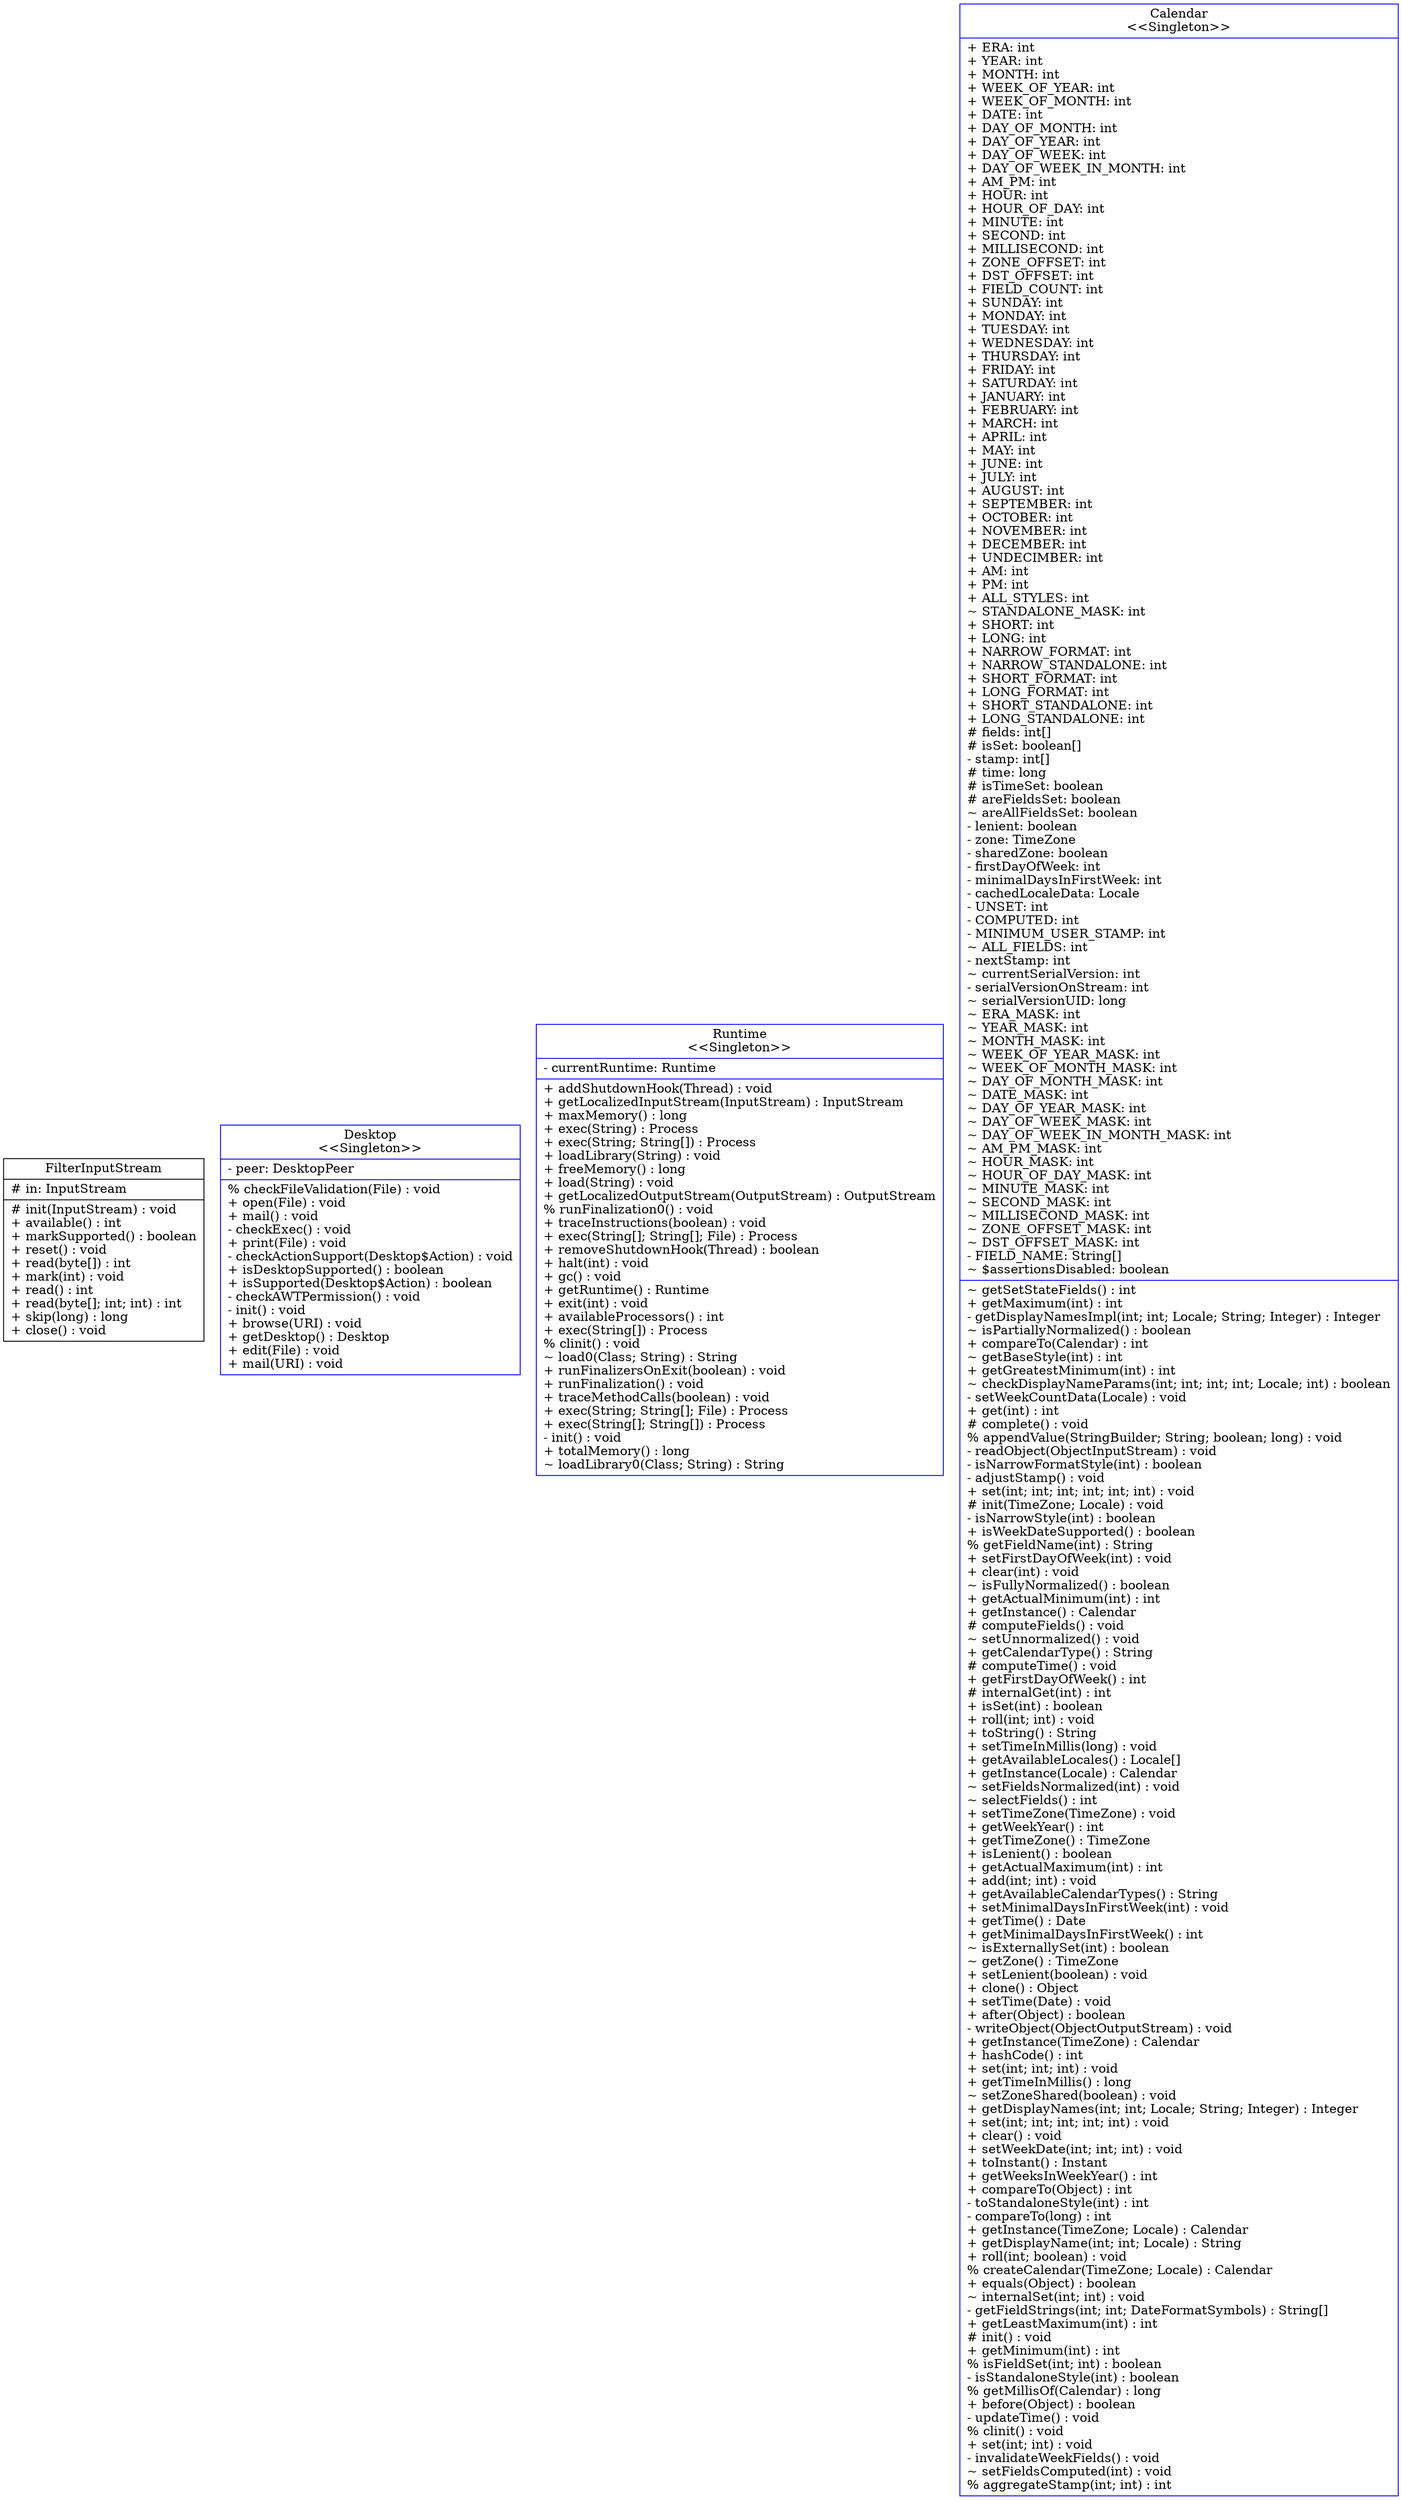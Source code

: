digraph model{
rankdir = BT;
FilterInputStream [
shape="record",
label = "{FilterInputStream| # in: InputStream\l|# init(InputStream) : void\l+ available() : int\l+ markSupported() : boolean\l+ reset() : void\l+ read(byte[]) : int\l+ mark(int) : void\l+ read() : int\l+ read(byte[]; int; int) : int\l+ skip(long) : long\l+ close() : void\l}"
];

Desktop [
shape="record",color=blue
label = "{Desktop\n\<\<Singleton\>\>|- peer: DesktopPeer\l|% checkFileValidation(File) : void\l+ open(File) : void\l+ mail() : void\l- checkExec() : void\l+ print(File) : void\l- checkActionSupport(Desktop$Action) : void\l+ isDesktopSupported() : boolean\l+ isSupported(Desktop$Action) : boolean\l- checkAWTPermission() : void\l- init() : void\l+ browse(URI) : void\l+ getDesktop() : Desktop\l+ edit(File) : void\l+ mail(URI) : void\l}"
];

Runtime [
shape="record",color=blue
label = "{Runtime\n\<\<Singleton\>\>|- currentRuntime: Runtime\l|+ addShutdownHook(Thread) : void\l+ getLocalizedInputStream(InputStream) : InputStream\l+ maxMemory() : long\l+ exec(String) : Process\l+ exec(String; String[]) : Process\l+ loadLibrary(String) : void\l+ freeMemory() : long\l+ load(String) : void\l+ getLocalizedOutputStream(OutputStream) : OutputStream\l% runFinalization0() : void\l+ traceInstructions(boolean) : void\l+ exec(String[]; String[]; File) : Process\l+ removeShutdownHook(Thread) : boolean\l+ halt(int) : void\l+ gc() : void\l+ getRuntime() : Runtime\l+ exit(int) : void\l+ availableProcessors() : int\l+ exec(String[]) : Process\l% clinit() : void\l~ load0(Class; String) : String\l+ runFinalizersOnExit(boolean) : void\l+ runFinalization() : void\l+ traceMethodCalls(boolean) : void\l+ exec(String; String[]; File) : Process\l+ exec(String[]; String[]) : Process\l- init() : void\l+ totalMemory() : long\l~ loadLibrary0(Class; String) : String\l}"
];

Calendar [
shape="record",color=blue
label = "{Calendar\n\<\<Singleton\>\>|+ ERA: int\l+ YEAR: int\l+ MONTH: int\l+ WEEK_OF_YEAR: int\l+ WEEK_OF_MONTH: int\l+ DATE: int\l+ DAY_OF_MONTH: int\l+ DAY_OF_YEAR: int\l+ DAY_OF_WEEK: int\l+ DAY_OF_WEEK_IN_MONTH: int\l+ AM_PM: int\l+ HOUR: int\l+ HOUR_OF_DAY: int\l+ MINUTE: int\l+ SECOND: int\l+ MILLISECOND: int\l+ ZONE_OFFSET: int\l+ DST_OFFSET: int\l+ FIELD_COUNT: int\l+ SUNDAY: int\l+ MONDAY: int\l+ TUESDAY: int\l+ WEDNESDAY: int\l+ THURSDAY: int\l+ FRIDAY: int\l+ SATURDAY: int\l+ JANUARY: int\l+ FEBRUARY: int\l+ MARCH: int\l+ APRIL: int\l+ MAY: int\l+ JUNE: int\l+ JULY: int\l+ AUGUST: int\l+ SEPTEMBER: int\l+ OCTOBER: int\l+ NOVEMBER: int\l+ DECEMBER: int\l+ UNDECIMBER: int\l+ AM: int\l+ PM: int\l+ ALL_STYLES: int\l~ STANDALONE_MASK: int\l+ SHORT: int\l+ LONG: int\l+ NARROW_FORMAT: int\l+ NARROW_STANDALONE: int\l+ SHORT_FORMAT: int\l+ LONG_FORMAT: int\l+ SHORT_STANDALONE: int\l+ LONG_STANDALONE: int\l# fields: int[]\l# isSet: boolean[]\l- stamp: int[]\l# time: long\l# isTimeSet: boolean\l# areFieldsSet: boolean\l~ areAllFieldsSet: boolean\l- lenient: boolean\l- zone: TimeZone\l- sharedZone: boolean\l- firstDayOfWeek: int\l- minimalDaysInFirstWeek: int\l- cachedLocaleData: Locale\l- UNSET: int\l- COMPUTED: int\l- MINIMUM_USER_STAMP: int\l~ ALL_FIELDS: int\l- nextStamp: int\l~ currentSerialVersion: int\l- serialVersionOnStream: int\l~ serialVersionUID: long\l~ ERA_MASK: int\l~ YEAR_MASK: int\l~ MONTH_MASK: int\l~ WEEK_OF_YEAR_MASK: int\l~ WEEK_OF_MONTH_MASK: int\l~ DAY_OF_MONTH_MASK: int\l~ DATE_MASK: int\l~ DAY_OF_YEAR_MASK: int\l~ DAY_OF_WEEK_MASK: int\l~ DAY_OF_WEEK_IN_MONTH_MASK: int\l~ AM_PM_MASK: int\l~ HOUR_MASK: int\l~ HOUR_OF_DAY_MASK: int\l~ MINUTE_MASK: int\l~ SECOND_MASK: int\l~ MILLISECOND_MASK: int\l~ ZONE_OFFSET_MASK: int\l~ DST_OFFSET_MASK: int\l- FIELD_NAME: String[]\l~ $assertionsDisabled: boolean\l|~ getSetStateFields() : int\l+ getMaximum(int) : int\l- getDisplayNamesImpl(int; int; Locale; String; Integer) : Integer\l~ isPartiallyNormalized() : boolean\l+ compareTo(Calendar) : int\l~ getBaseStyle(int) : int\l+ getGreatestMinimum(int) : int\l~ checkDisplayNameParams(int; int; int; int; Locale; int) : boolean\l- setWeekCountData(Locale) : void\l+ get(int) : int\l# complete() : void\l% appendValue(StringBuilder; String; boolean; long) : void\l- readObject(ObjectInputStream) : void\l- isNarrowFormatStyle(int) : boolean\l- adjustStamp() : void\l+ set(int; int; int; int; int; int) : void\l# init(TimeZone; Locale) : void\l- isNarrowStyle(int) : boolean\l+ isWeekDateSupported() : boolean\l% getFieldName(int) : String\l+ setFirstDayOfWeek(int) : void\l+ clear(int) : void\l~ isFullyNormalized() : boolean\l+ getActualMinimum(int) : int\l+ getInstance() : Calendar\l# computeFields() : void\l~ setUnnormalized() : void\l+ getCalendarType() : String\l# computeTime() : void\l+ getFirstDayOfWeek() : int\l# internalGet(int) : int\l+ isSet(int) : boolean\l+ roll(int; int) : void\l+ toString() : String\l+ setTimeInMillis(long) : void\l+ getAvailableLocales() : Locale[]\l+ getInstance(Locale) : Calendar\l~ setFieldsNormalized(int) : void\l~ selectFields() : int\l+ setTimeZone(TimeZone) : void\l+ getWeekYear() : int\l+ getTimeZone() : TimeZone\l+ isLenient() : boolean\l+ getActualMaximum(int) : int\l+ add(int; int) : void\l+ getAvailableCalendarTypes() : String\l+ setMinimalDaysInFirstWeek(int) : void\l+ getTime() : Date\l+ getMinimalDaysInFirstWeek() : int\l~ isExternallySet(int) : boolean\l~ getZone() : TimeZone\l+ setLenient(boolean) : void\l+ clone() : Object\l+ setTime(Date) : void\l+ after(Object) : boolean\l- writeObject(ObjectOutputStream) : void\l+ getInstance(TimeZone) : Calendar\l+ hashCode() : int\l+ set(int; int; int) : void\l+ getTimeInMillis() : long\l~ setZoneShared(boolean) : void\l+ getDisplayNames(int; int; Locale; String; Integer) : Integer\l+ set(int; int; int; int; int) : void\l+ clear() : void\l+ setWeekDate(int; int; int) : void\l+ toInstant() : Instant\l+ getWeeksInWeekYear() : int\l+ compareTo(Object) : int\l- toStandaloneStyle(int) : int\l- compareTo(long) : int\l+ getInstance(TimeZone; Locale) : Calendar\l+ getDisplayName(int; int; Locale) : String\l+ roll(int; boolean) : void\l% createCalendar(TimeZone; Locale) : Calendar\l+ equals(Object) : boolean\l~ internalSet(int; int) : void\l- getFieldStrings(int; int; DateFormatSymbols) : String[]\l+ getLeastMaximum(int) : int\l# init() : void\l+ getMinimum(int) : int\l% isFieldSet(int; int) : boolean\l- isStandaloneStyle(int) : boolean\l% getMillisOf(Calendar) : long\l+ before(Object) : boolean\l- updateTime() : void\l% clinit() : void\l+ set(int; int) : void\l- invalidateWeekFields() : void\l~ setFieldsComputed(int) : void\l% aggregateStamp(int; int) : int\l}"
];

//writing relations between classes now
}